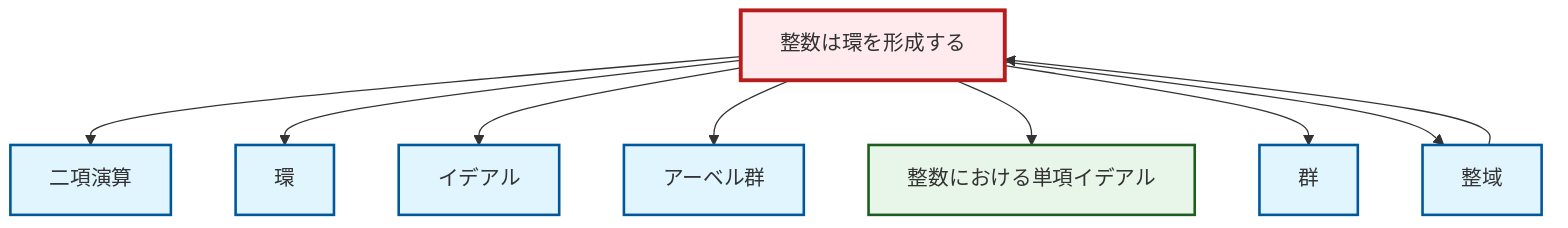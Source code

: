 graph TD
    classDef definition fill:#e1f5fe,stroke:#01579b,stroke-width:2px
    classDef theorem fill:#f3e5f5,stroke:#4a148c,stroke-width:2px
    classDef axiom fill:#fff3e0,stroke:#e65100,stroke-width:2px
    classDef example fill:#e8f5e9,stroke:#1b5e20,stroke-width:2px
    classDef current fill:#ffebee,stroke:#b71c1c,stroke-width:3px
    ex-integers-ring["整数は環を形成する"]:::example
    def-group["群"]:::definition
    def-abelian-group["アーベル群"]:::definition
    ex-principal-ideal["整数における単項イデアル"]:::example
    def-integral-domain["整域"]:::definition
    def-ring["環"]:::definition
    def-ideal["イデアル"]:::definition
    def-binary-operation["二項演算"]:::definition
    ex-integers-ring --> def-binary-operation
    def-integral-domain --> ex-integers-ring
    ex-integers-ring --> def-ring
    ex-integers-ring --> def-ideal
    ex-integers-ring --> def-abelian-group
    ex-integers-ring --> ex-principal-ideal
    ex-integers-ring --> def-group
    ex-integers-ring --> def-integral-domain
    class ex-integers-ring current